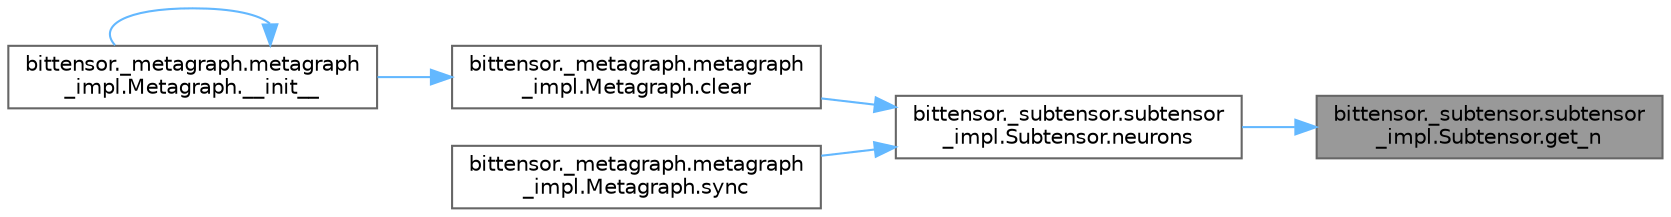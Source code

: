 digraph "bittensor._subtensor.subtensor_impl.Subtensor.get_n"
{
 // LATEX_PDF_SIZE
  bgcolor="transparent";
  edge [fontname=Helvetica,fontsize=10,labelfontname=Helvetica,labelfontsize=10];
  node [fontname=Helvetica,fontsize=10,shape=box,height=0.2,width=0.4];
  rankdir="RL";
  Node1 [label="bittensor._subtensor.subtensor\l_impl.Subtensor.get_n",height=0.2,width=0.4,color="gray40", fillcolor="grey60", style="filled", fontcolor="black",tooltip=" "];
  Node1 -> Node2 [dir="back",color="steelblue1",style="solid"];
  Node2 [label="bittensor._subtensor.subtensor\l_impl.Subtensor.neurons",height=0.2,width=0.4,color="grey40", fillcolor="white", style="filled",URL="$classbittensor_1_1__subtensor_1_1subtensor__impl_1_1_subtensor.html#ad5a4ed818af4a17332179cf08919494a",tooltip=" "];
  Node2 -> Node3 [dir="back",color="steelblue1",style="solid"];
  Node3 [label="bittensor._metagraph.metagraph\l_impl.Metagraph.clear",height=0.2,width=0.4,color="grey40", fillcolor="white", style="filled",URL="$classbittensor_1_1__metagraph_1_1metagraph__impl_1_1_metagraph.html#aec10f18d7e572a5014eb7f6c338ff0da",tooltip=" "];
  Node3 -> Node4 [dir="back",color="steelblue1",style="solid"];
  Node4 [label="bittensor._metagraph.metagraph\l_impl.Metagraph.__init__",height=0.2,width=0.4,color="grey40", fillcolor="white", style="filled",URL="$classbittensor_1_1__metagraph_1_1metagraph__impl_1_1_metagraph.html#ae140d5f6b82affffd1cdb4bc97843559",tooltip=" "];
  Node4 -> Node4 [dir="back",color="steelblue1",style="solid"];
  Node2 -> Node5 [dir="back",color="steelblue1",style="solid"];
  Node5 [label="bittensor._metagraph.metagraph\l_impl.Metagraph.sync",height=0.2,width=0.4,color="grey40", fillcolor="white", style="filled",URL="$classbittensor_1_1__metagraph_1_1metagraph__impl_1_1_metagraph.html#a816742ccbc5bfe6f38f7feb1d2e137b0",tooltip=" "];
}
